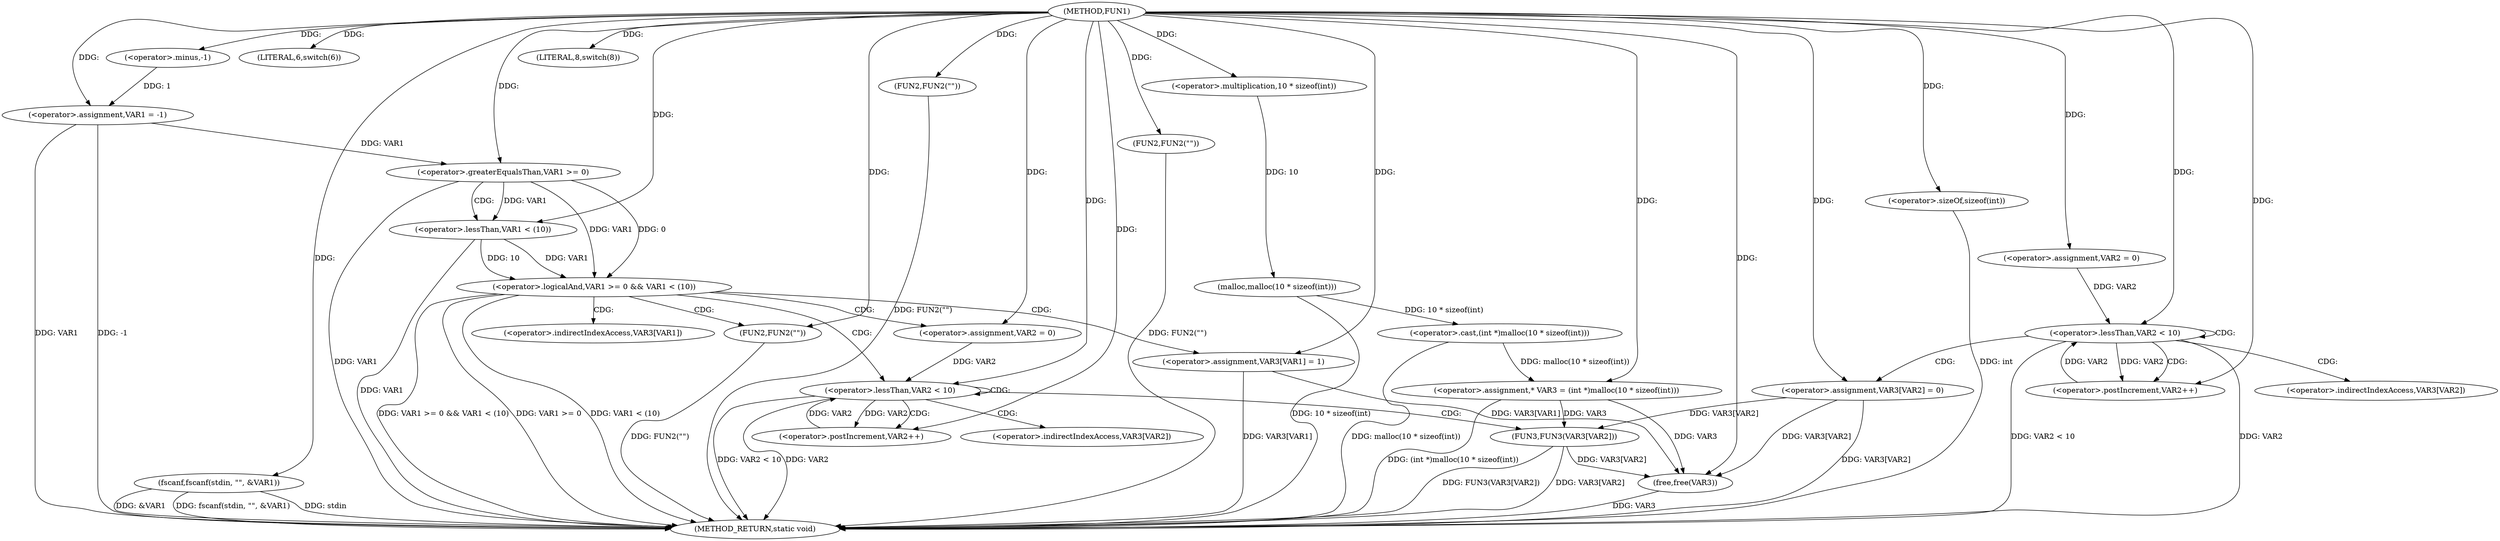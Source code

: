 digraph FUN1 {  
"1000100" [label = "(METHOD,FUN1)" ]
"1000191" [label = "(METHOD_RETURN,static void)" ]
"1000103" [label = "(<operator>.assignment,VAR1 = -1)" ]
"1000105" [label = "(<operator>.minus,-1)" ]
"1000108" [label = "(LITERAL,6,switch(6))" ]
"1000111" [label = "(fscanf,fscanf(stdin, \"\", &VAR1))" ]
"1000118" [label = "(FUN2,FUN2(\"\"))" ]
"1000122" [label = "(LITERAL,8,switch(8))" ]
"1000125" [label = "(FUN2,FUN2(\"\"))" ]
"1000132" [label = "(<operator>.assignment,* VAR3 = (int *)malloc(10 * sizeof(int)))" ]
"1000134" [label = "(<operator>.cast,(int *)malloc(10 * sizeof(int)))" ]
"1000136" [label = "(malloc,malloc(10 * sizeof(int)))" ]
"1000137" [label = "(<operator>.multiplication,10 * sizeof(int))" ]
"1000139" [label = "(<operator>.sizeOf,sizeof(int))" ]
"1000142" [label = "(<operator>.assignment,VAR2 = 0)" ]
"1000145" [label = "(<operator>.lessThan,VAR2 < 10)" ]
"1000148" [label = "(<operator>.postIncrement,VAR2++)" ]
"1000151" [label = "(<operator>.assignment,VAR3[VAR2] = 0)" ]
"1000157" [label = "(<operator>.logicalAnd,VAR1 >= 0 && VAR1 < (10))" ]
"1000158" [label = "(<operator>.greaterEqualsThan,VAR1 >= 0)" ]
"1000161" [label = "(<operator>.lessThan,VAR1 < (10))" ]
"1000165" [label = "(<operator>.assignment,VAR3[VAR1] = 1)" ]
"1000171" [label = "(<operator>.assignment,VAR2 = 0)" ]
"1000174" [label = "(<operator>.lessThan,VAR2 < 10)" ]
"1000177" [label = "(<operator>.postIncrement,VAR2++)" ]
"1000180" [label = "(FUN3,FUN3(VAR3[VAR2]))" ]
"1000186" [label = "(FUN2,FUN2(\"\"))" ]
"1000188" [label = "(free,free(VAR3))" ]
"1000152" [label = "(<operator>.indirectIndexAccess,VAR3[VAR2])" ]
"1000166" [label = "(<operator>.indirectIndexAccess,VAR3[VAR1])" ]
"1000181" [label = "(<operator>.indirectIndexAccess,VAR3[VAR2])" ]
  "1000186" -> "1000191"  [ label = "DDG: FUN2(\"\")"] 
  "1000125" -> "1000191"  [ label = "DDG: FUN2(\"\")"] 
  "1000157" -> "1000191"  [ label = "DDG: VAR1 >= 0 && VAR1 < (10)"] 
  "1000103" -> "1000191"  [ label = "DDG: VAR1"] 
  "1000103" -> "1000191"  [ label = "DDG: -1"] 
  "1000180" -> "1000191"  [ label = "DDG: VAR3[VAR2]"] 
  "1000180" -> "1000191"  [ label = "DDG: FUN3(VAR3[VAR2])"] 
  "1000118" -> "1000191"  [ label = "DDG: FUN2(\"\")"] 
  "1000111" -> "1000191"  [ label = "DDG: stdin"] 
  "1000158" -> "1000191"  [ label = "DDG: VAR1"] 
  "1000111" -> "1000191"  [ label = "DDG: &VAR1"] 
  "1000188" -> "1000191"  [ label = "DDG: VAR3"] 
  "1000165" -> "1000191"  [ label = "DDG: VAR3[VAR1]"] 
  "1000139" -> "1000191"  [ label = "DDG: int"] 
  "1000151" -> "1000191"  [ label = "DDG: VAR3[VAR2]"] 
  "1000132" -> "1000191"  [ label = "DDG: (int *)malloc(10 * sizeof(int))"] 
  "1000157" -> "1000191"  [ label = "DDG: VAR1 >= 0"] 
  "1000134" -> "1000191"  [ label = "DDG: malloc(10 * sizeof(int))"] 
  "1000145" -> "1000191"  [ label = "DDG: VAR2 < 10"] 
  "1000161" -> "1000191"  [ label = "DDG: VAR1"] 
  "1000145" -> "1000191"  [ label = "DDG: VAR2"] 
  "1000111" -> "1000191"  [ label = "DDG: fscanf(stdin, \"\", &VAR1)"] 
  "1000157" -> "1000191"  [ label = "DDG: VAR1 < (10)"] 
  "1000174" -> "1000191"  [ label = "DDG: VAR2 < 10"] 
  "1000136" -> "1000191"  [ label = "DDG: 10 * sizeof(int)"] 
  "1000174" -> "1000191"  [ label = "DDG: VAR2"] 
  "1000105" -> "1000103"  [ label = "DDG: 1"] 
  "1000100" -> "1000103"  [ label = "DDG: "] 
  "1000100" -> "1000105"  [ label = "DDG: "] 
  "1000100" -> "1000108"  [ label = "DDG: "] 
  "1000100" -> "1000111"  [ label = "DDG: "] 
  "1000100" -> "1000118"  [ label = "DDG: "] 
  "1000100" -> "1000122"  [ label = "DDG: "] 
  "1000100" -> "1000125"  [ label = "DDG: "] 
  "1000134" -> "1000132"  [ label = "DDG: malloc(10 * sizeof(int))"] 
  "1000100" -> "1000132"  [ label = "DDG: "] 
  "1000136" -> "1000134"  [ label = "DDG: 10 * sizeof(int)"] 
  "1000137" -> "1000136"  [ label = "DDG: 10"] 
  "1000100" -> "1000137"  [ label = "DDG: "] 
  "1000100" -> "1000139"  [ label = "DDG: "] 
  "1000100" -> "1000142"  [ label = "DDG: "] 
  "1000148" -> "1000145"  [ label = "DDG: VAR2"] 
  "1000142" -> "1000145"  [ label = "DDG: VAR2"] 
  "1000100" -> "1000145"  [ label = "DDG: "] 
  "1000145" -> "1000148"  [ label = "DDG: VAR2"] 
  "1000100" -> "1000148"  [ label = "DDG: "] 
  "1000100" -> "1000151"  [ label = "DDG: "] 
  "1000158" -> "1000157"  [ label = "DDG: VAR1"] 
  "1000158" -> "1000157"  [ label = "DDG: 0"] 
  "1000103" -> "1000158"  [ label = "DDG: VAR1"] 
  "1000100" -> "1000158"  [ label = "DDG: "] 
  "1000161" -> "1000157"  [ label = "DDG: VAR1"] 
  "1000161" -> "1000157"  [ label = "DDG: 10"] 
  "1000158" -> "1000161"  [ label = "DDG: VAR1"] 
  "1000100" -> "1000161"  [ label = "DDG: "] 
  "1000100" -> "1000165"  [ label = "DDG: "] 
  "1000100" -> "1000171"  [ label = "DDG: "] 
  "1000177" -> "1000174"  [ label = "DDG: VAR2"] 
  "1000171" -> "1000174"  [ label = "DDG: VAR2"] 
  "1000100" -> "1000174"  [ label = "DDG: "] 
  "1000174" -> "1000177"  [ label = "DDG: VAR2"] 
  "1000100" -> "1000177"  [ label = "DDG: "] 
  "1000151" -> "1000180"  [ label = "DDG: VAR3[VAR2]"] 
  "1000132" -> "1000180"  [ label = "DDG: VAR3"] 
  "1000100" -> "1000186"  [ label = "DDG: "] 
  "1000180" -> "1000188"  [ label = "DDG: VAR3[VAR2]"] 
  "1000132" -> "1000188"  [ label = "DDG: VAR3"] 
  "1000165" -> "1000188"  [ label = "DDG: VAR3[VAR1]"] 
  "1000151" -> "1000188"  [ label = "DDG: VAR3[VAR2]"] 
  "1000100" -> "1000188"  [ label = "DDG: "] 
  "1000145" -> "1000152"  [ label = "CDG: "] 
  "1000145" -> "1000148"  [ label = "CDG: "] 
  "1000145" -> "1000151"  [ label = "CDG: "] 
  "1000145" -> "1000145"  [ label = "CDG: "] 
  "1000157" -> "1000174"  [ label = "CDG: "] 
  "1000157" -> "1000186"  [ label = "CDG: "] 
  "1000157" -> "1000166"  [ label = "CDG: "] 
  "1000157" -> "1000165"  [ label = "CDG: "] 
  "1000157" -> "1000171"  [ label = "CDG: "] 
  "1000158" -> "1000161"  [ label = "CDG: "] 
  "1000174" -> "1000174"  [ label = "CDG: "] 
  "1000174" -> "1000180"  [ label = "CDG: "] 
  "1000174" -> "1000177"  [ label = "CDG: "] 
  "1000174" -> "1000181"  [ label = "CDG: "] 
}

